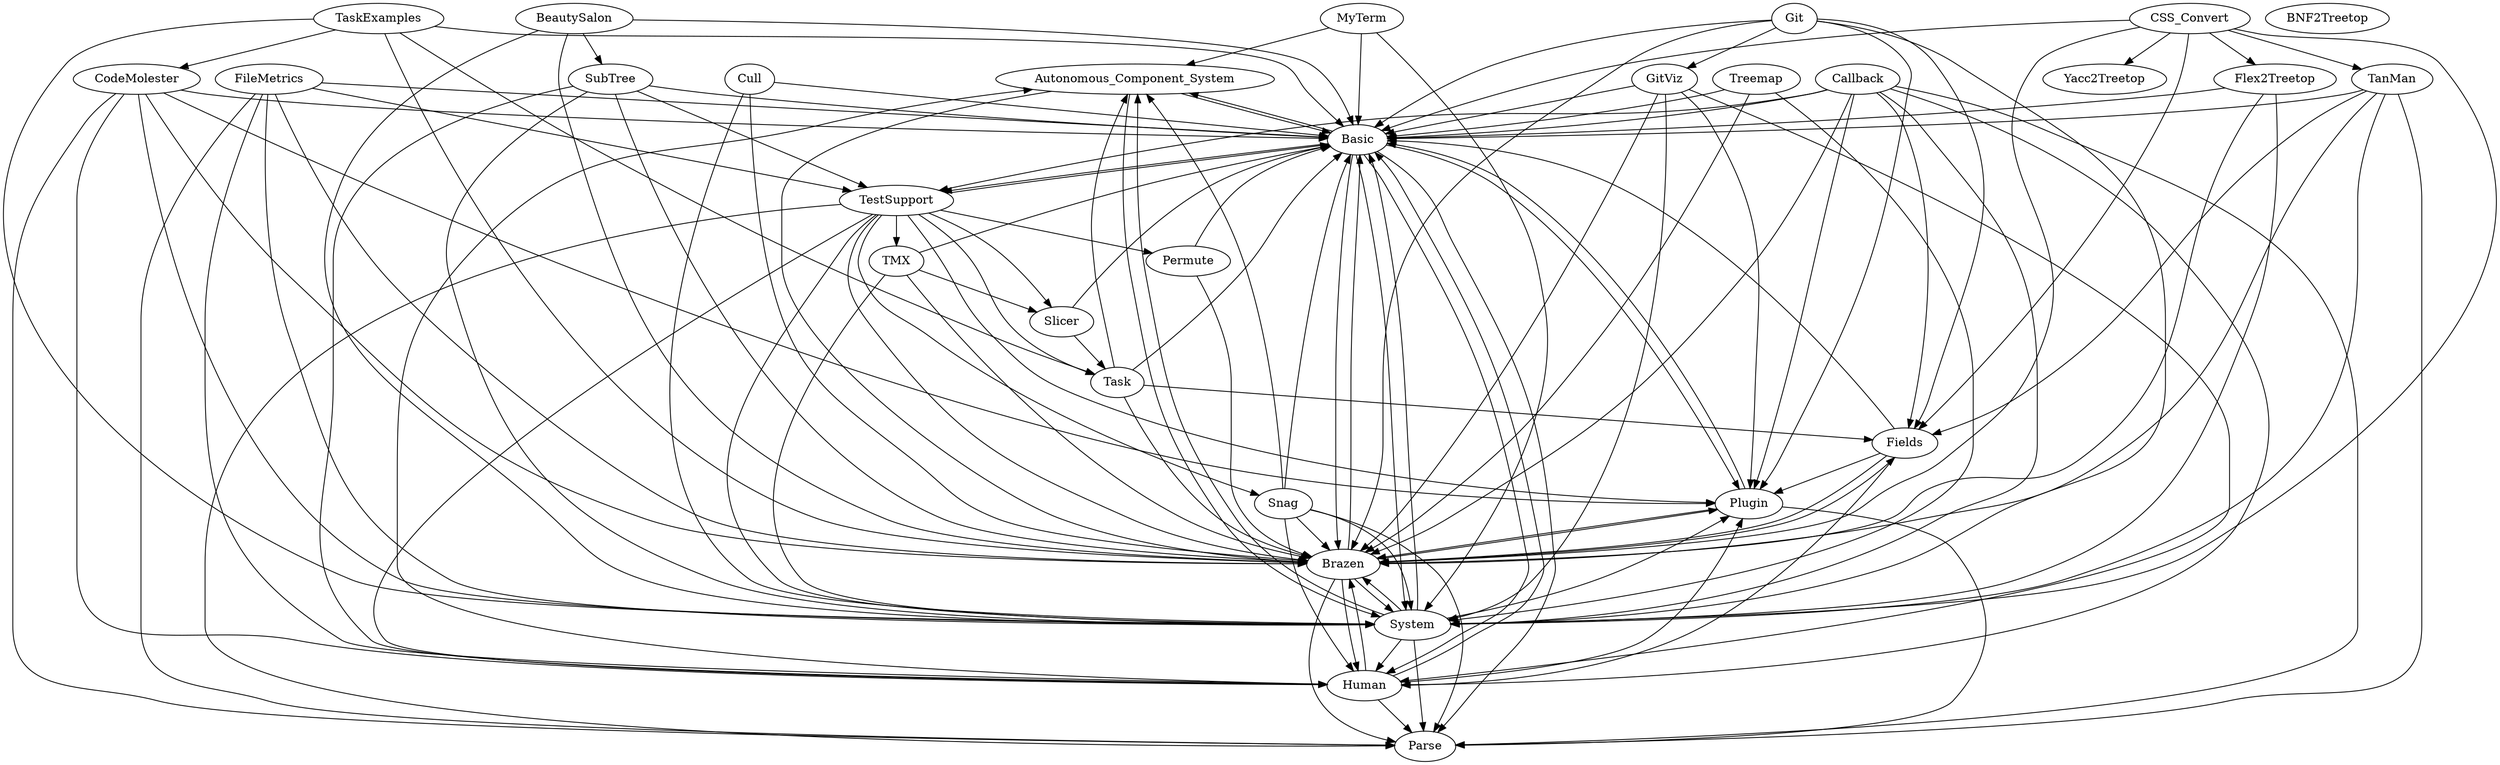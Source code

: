 digraph {
  ac [ label="Autonomous_Component_System" ]
  ba [ label="Basic" ]
  bs [ label="BeautySalon" ]
  b2 [ label="BNF2Treetop" ]
  br [ label="Brazen" ]
  ca [ label="Callback" ]
  cm [ label="CodeMolester" ]
  cc [ label="CSS_Convert" ]
  cu [ label="Cull" ]
  fi [ label="Fields" ]
  fm [ label="FileMetrics" ]
  f2 [ label="Flex2Treetop" ]
  gi [ label="Git" ]
  gv [ label="GitViz" ]
  hu [ label="Human" ]
  my [ label="MyTerm" ]
  pa [ label="Parse" ]
  pe [ label="Permute" ]
  pl [ label="Plugin" ]
  sl [ label="Slicer" ]
  sn [ label="Snag" ]
  st [ label="SubTree" ]
  sy [ label="System" ]
  tan [ label="TanMan" ]
  tmx [ label="TMX" ]
  ta [ label="Task" ]
  te [ label="TaskExamples" ]
  ts [ label="TestSupport" ]
  tr [ label="Treemap" ]
  y2 [ label="Yacc2Treetop" ]
  ac -> ba
  ac -> br
  ac -> sy
  ba -> ac
  ba -> br
  ba -> hu
  ba -> pa
  ba -> pl
  ba -> sy
  ba -> ts
  bs -> ba
  bs -> br
  bs -> st
  bs -> sy
  br -> ba
  br -> fi
  br -> hu
  br -> pa
  br -> pl
  br -> sy
  ca -> ba
  ca -> br
  ca -> fi
  ca -> hu
  ca -> pa
  ca -> pl
  ca -> sy
  ca -> ts
  cm -> ba
  cm -> br
  cm -> hu
  cm -> pa
  cm -> pl
  cm -> sy
  cc -> ba
  cc -> br
  cc -> fi
  cc -> f2
  cc -> sy
  cc -> tan
  cc -> y2
  cu -> ba
  cu -> br
  cu -> sy
  fi -> ba
  fi -> br
  fi -> hu
  fi -> pl
  fm -> br
  fm -> ba
  fm -> hu
  fm -> pa
  fm -> sy
  fm -> ts
  f2 -> ba
  f2 -> br
  f2 -> sy
  gi -> ba
  gi -> br
  gi -> fi
  gi -> gv
  gi -> pl
  gi -> sy
  gv -> br
  gv -> ba
  gv -> hu
  gv -> pl
  gv -> sy
  hu -> ac
  hu -> ba
  hu -> br
  hu -> pa
  hu -> pl
  my -> ac
  my -> ba
  my -> sy
  pe -> ba
  pe -> br
  pl -> ba
  pl -> br
  pl -> pa
  sl -> ba
  sl -> ta
  sn -> ac
  sn -> ba
  sn -> br
  sn -> hu
  sn -> pa
  sn -> sy
  st -> ba
  st -> br
  st -> hu
  st -> sy
  st -> ts
  sy -> ac
  sy -> ba
  sy -> br
  sy -> hu
  sy -> pa
  sy -> pl
  tan -> ba
  tan -> br
  tan -> fi
  tan -> pa
  tan -> sy
  ta -> ac
  ta -> ba
  ta -> br
  ta -> fi
  te -> ba
  te -> br
  te -> cm
  te -> ta
  te -> sy
  ts -> ba
  ts -> br
  ts -> hu
  ts -> pa
  ts -> pe
  ts -> pl
  ts -> sl
  ts -> sn
  ts -> sy
  ts -> ta
  ts -> tmx
  tmx -> ba
  tmx -> br
  tmx -> sl
  tmx -> sy
  tr -> ba
  tr -> br
  tr -> sy
}
